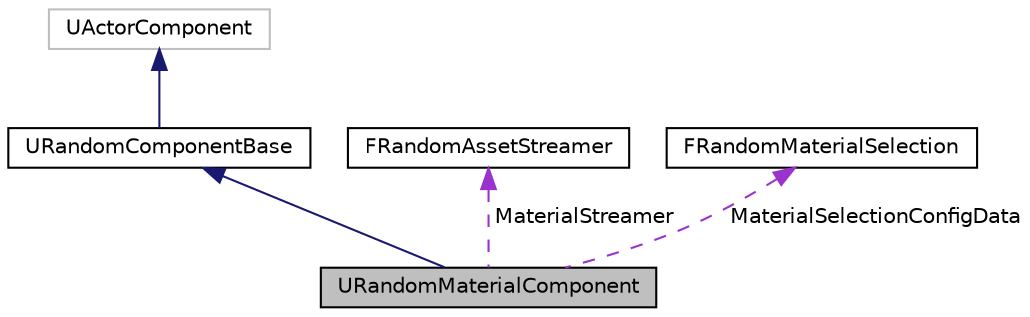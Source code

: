digraph "URandomMaterialComponent"
{
  edge [fontname="Helvetica",fontsize="10",labelfontname="Helvetica",labelfontsize="10"];
  node [fontname="Helvetica",fontsize="10",shape=record];
  Node1 [label="URandomMaterialComponent",height=0.2,width=0.4,color="black", fillcolor="grey75", style="filled", fontcolor="black"];
  Node2 -> Node1 [dir="back",color="midnightblue",fontsize="10",style="solid",fontname="Helvetica"];
  Node2 [label="URandomComponentBase",height=0.2,width=0.4,color="black", fillcolor="white", style="filled",URL="$class_u_random_component_base.html"];
  Node3 -> Node2 [dir="back",color="midnightblue",fontsize="10",style="solid",fontname="Helvetica"];
  Node3 [label="UActorComponent",height=0.2,width=0.4,color="grey75", fillcolor="white", style="filled"];
  Node4 -> Node1 [dir="back",color="darkorchid3",fontsize="10",style="dashed",label=" MaterialStreamer" ,fontname="Helvetica"];
  Node4 [label="FRandomAssetStreamer",height=0.2,width=0.4,color="black", fillcolor="white", style="filled",URL="$struct_f_random_asset_streamer.html"];
  Node5 -> Node1 [dir="back",color="darkorchid3",fontsize="10",style="dashed",label=" MaterialSelectionConfigData" ,fontname="Helvetica"];
  Node5 [label="FRandomMaterialSelection",height=0.2,width=0.4,color="black", fillcolor="white", style="filled",URL="$struct_f_random_material_selection.html"];
}
